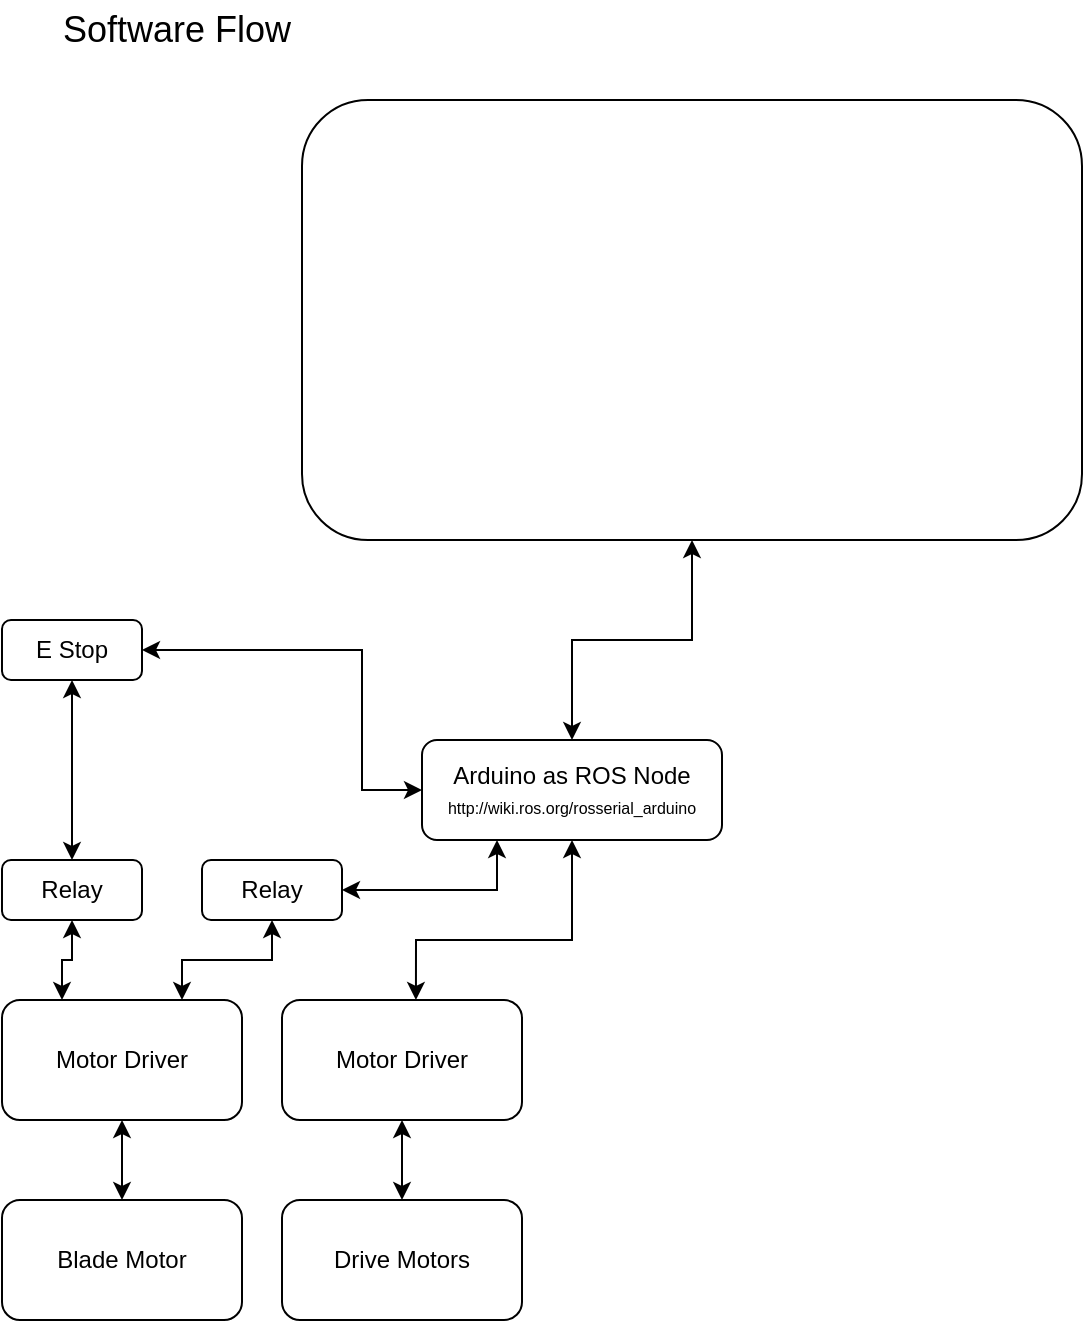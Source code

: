 <mxfile version="13.6.6" type="github">
  <diagram id="vIFK6HDbpu7tWd20EpIo" name="Page-1">
    <mxGraphModel dx="1371" dy="722" grid="1" gridSize="10" guides="1" tooltips="1" connect="1" arrows="1" fold="1" page="1" pageScale="1" pageWidth="827" pageHeight="1169" math="0" shadow="0">
      <root>
        <mxCell id="0" />
        <mxCell id="1" parent="0" />
        <mxCell id="Lqbi2-liScFzQlntMzLC-9" style="edgeStyle=orthogonalEdgeStyle;rounded=0;orthogonalLoop=1;jettySize=auto;html=1;exitX=0.5;exitY=1;exitDx=0;exitDy=0;entryX=0.5;entryY=0;entryDx=0;entryDy=0;startArrow=classic;startFill=1;" edge="1" parent="1" source="Lqbi2-liScFzQlntMzLC-2" target="Lqbi2-liScFzQlntMzLC-3">
          <mxGeometry relative="1" as="geometry" />
        </mxCell>
        <mxCell id="Lqbi2-liScFzQlntMzLC-2" value="Motor Driver" style="rounded=1;whiteSpace=wrap;html=1;" vertex="1" parent="1">
          <mxGeometry x="150" y="520" width="120" height="60" as="geometry" />
        </mxCell>
        <mxCell id="Lqbi2-liScFzQlntMzLC-3" value="Drive Motors" style="rounded=1;whiteSpace=wrap;html=1;" vertex="1" parent="1">
          <mxGeometry x="150" y="620" width="120" height="60" as="geometry" />
        </mxCell>
        <mxCell id="Lqbi2-liScFzQlntMzLC-8" style="edgeStyle=orthogonalEdgeStyle;rounded=0;orthogonalLoop=1;jettySize=auto;html=1;entryX=0.558;entryY=0;entryDx=0;entryDy=0;entryPerimeter=0;startArrow=classic;startFill=1;" edge="1" parent="1" source="Lqbi2-liScFzQlntMzLC-4" target="Lqbi2-liScFzQlntMzLC-2">
          <mxGeometry relative="1" as="geometry">
            <Array as="points">
              <mxPoint x="295" y="490" />
              <mxPoint x="217" y="490" />
            </Array>
          </mxGeometry>
        </mxCell>
        <mxCell id="Lqbi2-liScFzQlntMzLC-21" style="edgeStyle=orthogonalEdgeStyle;rounded=0;orthogonalLoop=1;jettySize=auto;html=1;exitX=0.25;exitY=1;exitDx=0;exitDy=0;entryX=1;entryY=0.5;entryDx=0;entryDy=0;startArrow=classic;startFill=1;" edge="1" parent="1" source="Lqbi2-liScFzQlntMzLC-4" target="Lqbi2-liScFzQlntMzLC-19">
          <mxGeometry relative="1" as="geometry" />
        </mxCell>
        <mxCell id="Lqbi2-liScFzQlntMzLC-4" value="Arduino as ROS Node&lt;br&gt;&lt;font style=&quot;font-size: 8px&quot;&gt;http://wiki.ros.org/rosserial_arduino&lt;br&gt;&lt;/font&gt;" style="rounded=1;whiteSpace=wrap;html=1;" vertex="1" parent="1">
          <mxGeometry x="220" y="390" width="150" height="50" as="geometry" />
        </mxCell>
        <mxCell id="Lqbi2-liScFzQlntMzLC-7" style="edgeStyle=orthogonalEdgeStyle;rounded=0;orthogonalLoop=1;jettySize=auto;html=1;exitX=0.5;exitY=1;exitDx=0;exitDy=0;entryX=0.5;entryY=0;entryDx=0;entryDy=0;startArrow=classic;startFill=1;" edge="1" parent="1" source="Lqbi2-liScFzQlntMzLC-5" target="Lqbi2-liScFzQlntMzLC-4">
          <mxGeometry relative="1" as="geometry" />
        </mxCell>
        <mxCell id="Lqbi2-liScFzQlntMzLC-5" value="" style="rounded=1;whiteSpace=wrap;html=1;align=center;" vertex="1" parent="1">
          <mxGeometry x="160" y="70" width="390" height="220" as="geometry" />
        </mxCell>
        <mxCell id="Lqbi2-liScFzQlntMzLC-15" style="edgeStyle=orthogonalEdgeStyle;rounded=0;orthogonalLoop=1;jettySize=auto;html=1;exitX=1;exitY=0.5;exitDx=0;exitDy=0;entryX=0;entryY=0.5;entryDx=0;entryDy=0;startArrow=classic;startFill=1;" edge="1" parent="1" source="Lqbi2-liScFzQlntMzLC-6" target="Lqbi2-liScFzQlntMzLC-4">
          <mxGeometry relative="1" as="geometry">
            <Array as="points">
              <mxPoint x="190" y="345" />
              <mxPoint x="190" y="415" />
            </Array>
          </mxGeometry>
        </mxCell>
        <mxCell id="Lqbi2-liScFzQlntMzLC-20" style="edgeStyle=orthogonalEdgeStyle;rounded=0;orthogonalLoop=1;jettySize=auto;html=1;exitX=0.5;exitY=1;exitDx=0;exitDy=0;entryX=0.5;entryY=0;entryDx=0;entryDy=0;startArrow=classic;startFill=1;" edge="1" parent="1" source="Lqbi2-liScFzQlntMzLC-6" target="Lqbi2-liScFzQlntMzLC-16">
          <mxGeometry relative="1" as="geometry" />
        </mxCell>
        <mxCell id="Lqbi2-liScFzQlntMzLC-6" value="E Stop" style="rounded=1;whiteSpace=wrap;html=1;" vertex="1" parent="1">
          <mxGeometry x="10" y="330" width="70" height="30" as="geometry" />
        </mxCell>
        <mxCell id="Lqbi2-liScFzQlntMzLC-14" value="" style="edgeStyle=orthogonalEdgeStyle;rounded=0;orthogonalLoop=1;jettySize=auto;html=1;startArrow=classic;startFill=1;" edge="1" parent="1" source="Lqbi2-liScFzQlntMzLC-11" target="Lqbi2-liScFzQlntMzLC-12">
          <mxGeometry relative="1" as="geometry" />
        </mxCell>
        <mxCell id="Lqbi2-liScFzQlntMzLC-11" value="Motor Driver" style="rounded=1;whiteSpace=wrap;html=1;" vertex="1" parent="1">
          <mxGeometry x="10" y="520" width="120" height="60" as="geometry" />
        </mxCell>
        <mxCell id="Lqbi2-liScFzQlntMzLC-12" value="Blade Motor" style="rounded=1;whiteSpace=wrap;html=1;" vertex="1" parent="1">
          <mxGeometry x="10" y="620" width="120" height="60" as="geometry" />
        </mxCell>
        <mxCell id="Lqbi2-liScFzQlntMzLC-23" value="" style="edgeStyle=orthogonalEdgeStyle;rounded=0;orthogonalLoop=1;jettySize=auto;html=1;startArrow=classic;startFill=1;entryX=0.25;entryY=0;entryDx=0;entryDy=0;" edge="1" parent="1" source="Lqbi2-liScFzQlntMzLC-16" target="Lqbi2-liScFzQlntMzLC-11">
          <mxGeometry relative="1" as="geometry" />
        </mxCell>
        <mxCell id="Lqbi2-liScFzQlntMzLC-16" value="Relay" style="rounded=1;whiteSpace=wrap;html=1;" vertex="1" parent="1">
          <mxGeometry x="10" y="450" width="70" height="30" as="geometry" />
        </mxCell>
        <mxCell id="Lqbi2-liScFzQlntMzLC-17" value="&lt;font style=&quot;font-size: 18px&quot;&gt;Software Flow&lt;/font&gt;" style="text;html=1;strokeColor=none;fillColor=none;align=center;verticalAlign=middle;whiteSpace=wrap;rounded=0;" vertex="1" parent="1">
          <mxGeometry x="10" y="20" width="175" height="30" as="geometry" />
        </mxCell>
        <mxCell id="Lqbi2-liScFzQlntMzLC-22" style="edgeStyle=orthogonalEdgeStyle;rounded=0;orthogonalLoop=1;jettySize=auto;html=1;exitX=0.5;exitY=1;exitDx=0;exitDy=0;entryX=0.75;entryY=0;entryDx=0;entryDy=0;startArrow=classic;startFill=1;" edge="1" parent="1" source="Lqbi2-liScFzQlntMzLC-19" target="Lqbi2-liScFzQlntMzLC-11">
          <mxGeometry relative="1" as="geometry" />
        </mxCell>
        <mxCell id="Lqbi2-liScFzQlntMzLC-19" value="Relay" style="rounded=1;whiteSpace=wrap;html=1;" vertex="1" parent="1">
          <mxGeometry x="110" y="450" width="70" height="30" as="geometry" />
        </mxCell>
      </root>
    </mxGraphModel>
  </diagram>
</mxfile>
